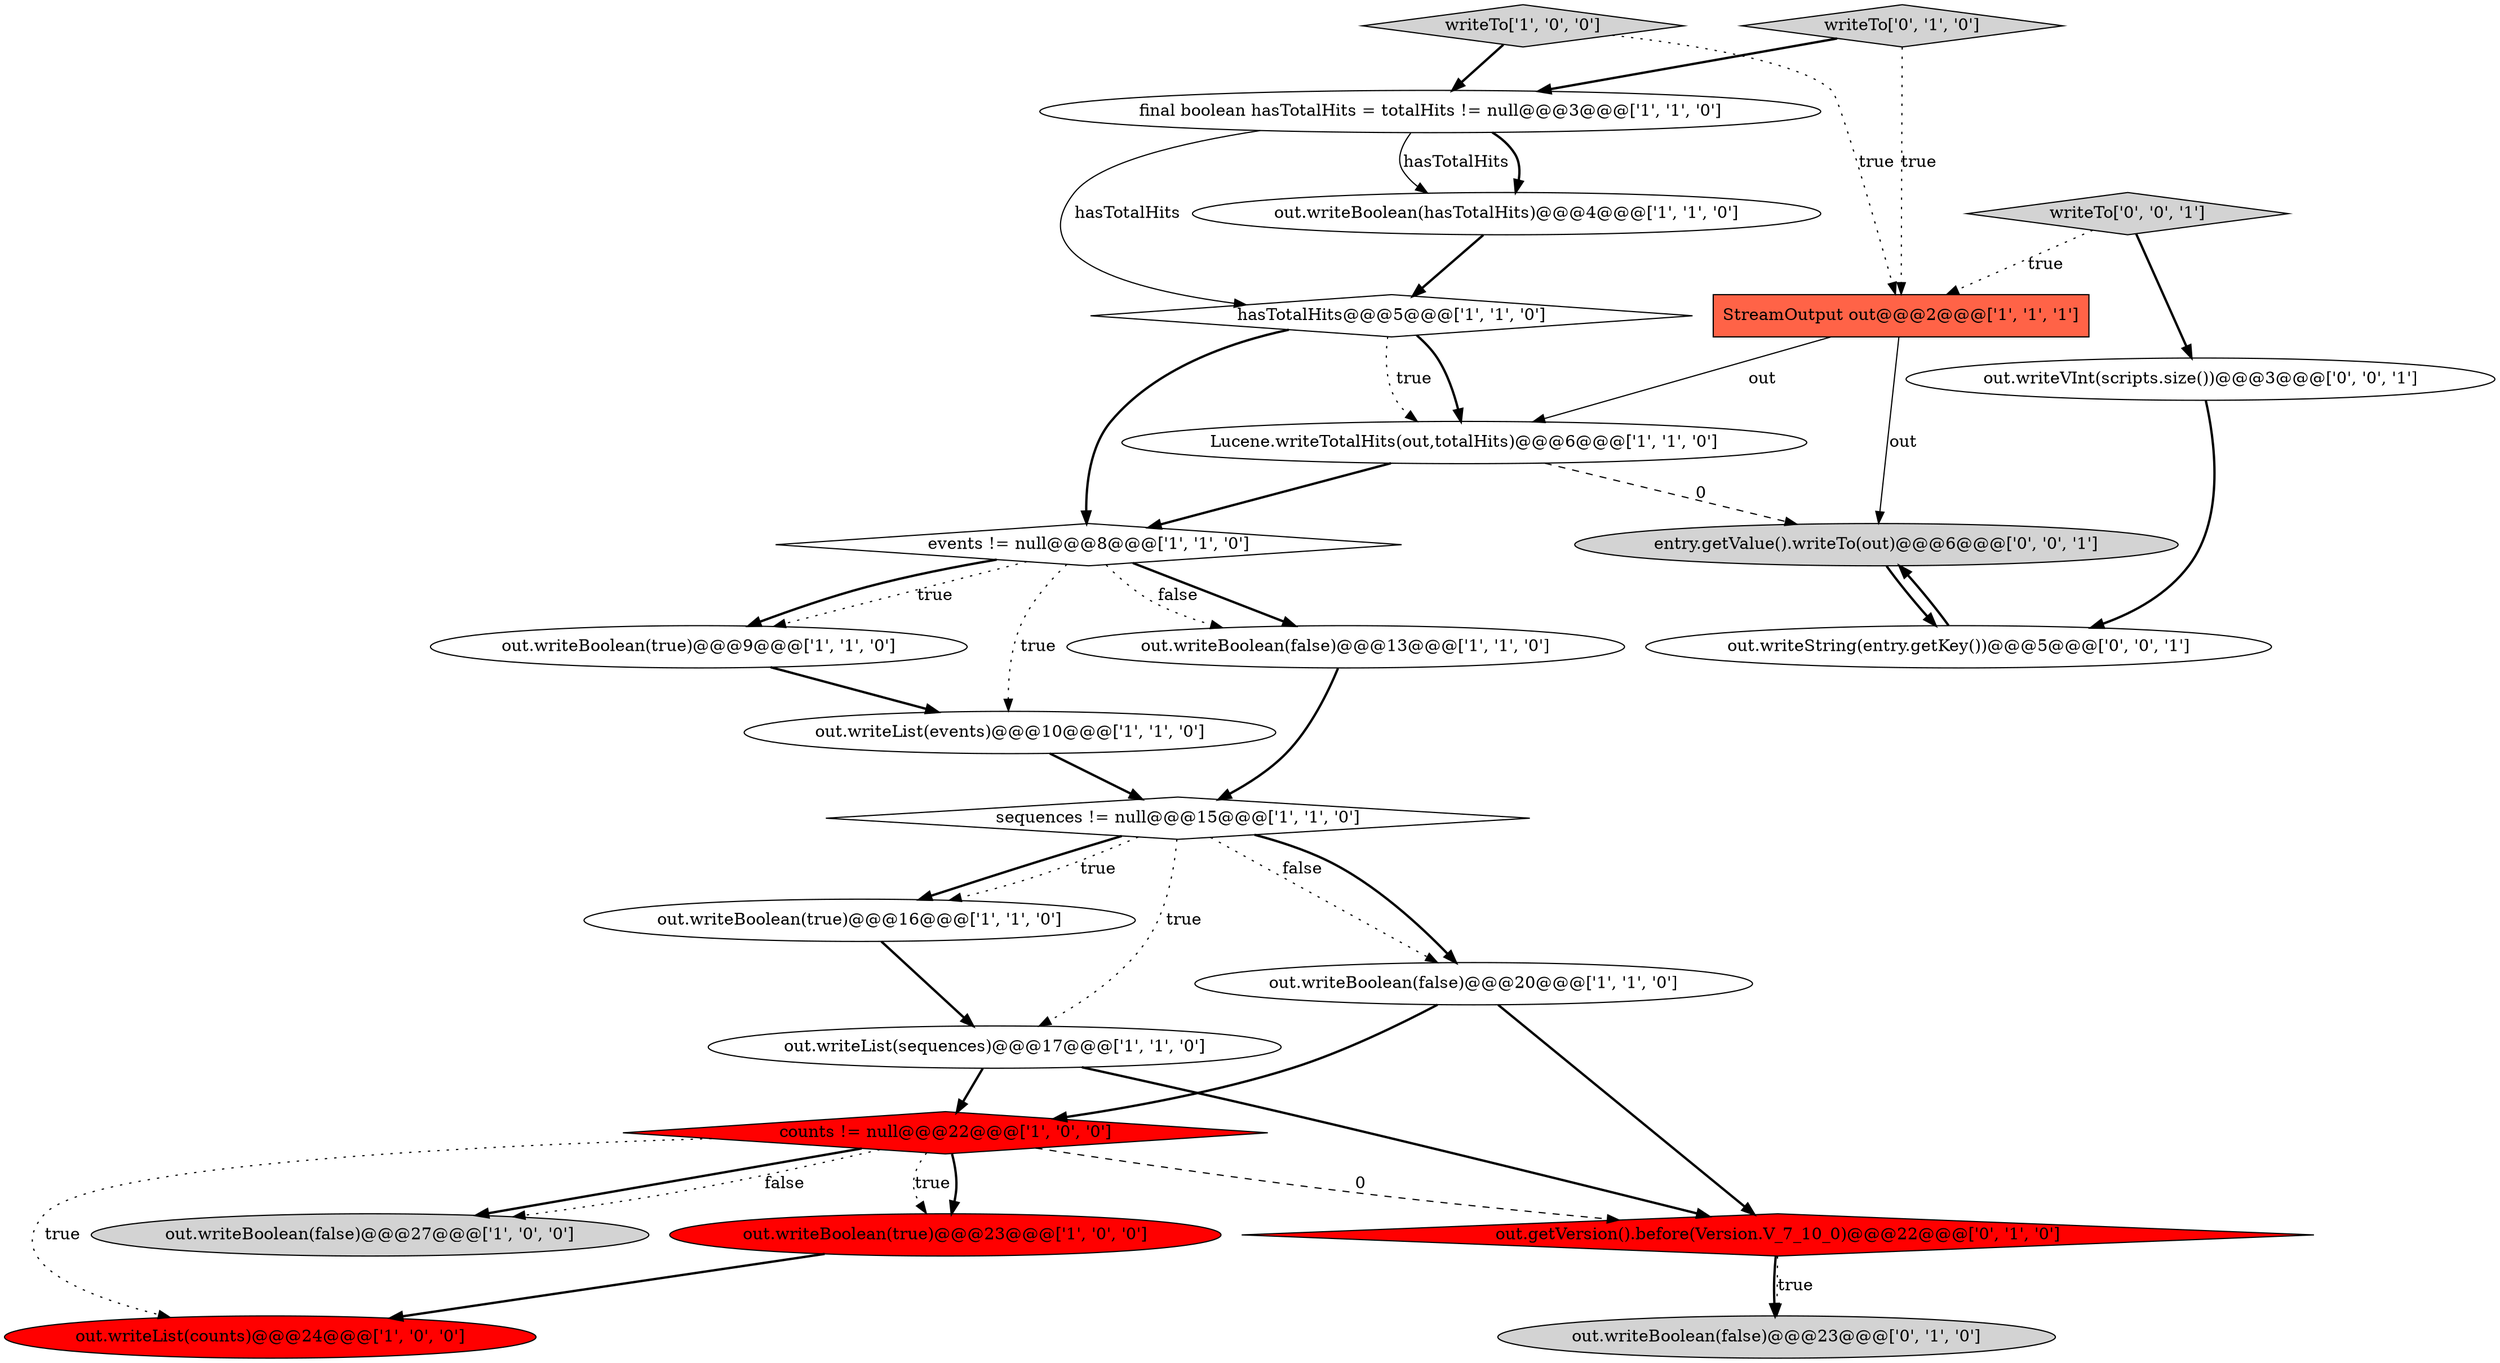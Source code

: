 digraph {
5 [style = filled, label = "out.writeBoolean(true)@@@16@@@['1', '1', '0']", fillcolor = white, shape = ellipse image = "AAA0AAABBB1BBB"];
1 [style = filled, label = "out.writeBoolean(true)@@@23@@@['1', '0', '0']", fillcolor = red, shape = ellipse image = "AAA1AAABBB1BBB"];
23 [style = filled, label = "out.writeVInt(scripts.size())@@@3@@@['0', '0', '1']", fillcolor = white, shape = ellipse image = "AAA0AAABBB3BBB"];
20 [style = filled, label = "out.getVersion().before(Version.V_7_10_0)@@@22@@@['0', '1', '0']", fillcolor = red, shape = diamond image = "AAA1AAABBB2BBB"];
2 [style = filled, label = "out.writeBoolean(true)@@@9@@@['1', '1', '0']", fillcolor = white, shape = ellipse image = "AAA0AAABBB1BBB"];
6 [style = filled, label = "out.writeList(sequences)@@@17@@@['1', '1', '0']", fillcolor = white, shape = ellipse image = "AAA0AAABBB1BBB"];
13 [style = filled, label = "out.writeBoolean(false)@@@13@@@['1', '1', '0']", fillcolor = white, shape = ellipse image = "AAA0AAABBB1BBB"];
21 [style = filled, label = "entry.getValue().writeTo(out)@@@6@@@['0', '0', '1']", fillcolor = lightgray, shape = ellipse image = "AAA0AAABBB3BBB"];
16 [style = filled, label = "out.writeBoolean(hasTotalHits)@@@4@@@['1', '1', '0']", fillcolor = white, shape = ellipse image = "AAA0AAABBB1BBB"];
18 [style = filled, label = "writeTo['0', '1', '0']", fillcolor = lightgray, shape = diamond image = "AAA0AAABBB2BBB"];
11 [style = filled, label = "final boolean hasTotalHits = totalHits != null@@@3@@@['1', '1', '0']", fillcolor = white, shape = ellipse image = "AAA0AAABBB1BBB"];
24 [style = filled, label = "out.writeString(entry.getKey())@@@5@@@['0', '0', '1']", fillcolor = white, shape = ellipse image = "AAA0AAABBB3BBB"];
9 [style = filled, label = "Lucene.writeTotalHits(out,totalHits)@@@6@@@['1', '1', '0']", fillcolor = white, shape = ellipse image = "AAA0AAABBB1BBB"];
19 [style = filled, label = "out.writeBoolean(false)@@@23@@@['0', '1', '0']", fillcolor = lightgray, shape = ellipse image = "AAA0AAABBB2BBB"];
17 [style = filled, label = "out.writeBoolean(false)@@@27@@@['1', '0', '0']", fillcolor = lightgray, shape = ellipse image = "AAA0AAABBB1BBB"];
4 [style = filled, label = "StreamOutput out@@@2@@@['1', '1', '1']", fillcolor = tomato, shape = box image = "AAA0AAABBB1BBB"];
3 [style = filled, label = "sequences != null@@@15@@@['1', '1', '0']", fillcolor = white, shape = diamond image = "AAA0AAABBB1BBB"];
22 [style = filled, label = "writeTo['0', '0', '1']", fillcolor = lightgray, shape = diamond image = "AAA0AAABBB3BBB"];
12 [style = filled, label = "events != null@@@8@@@['1', '1', '0']", fillcolor = white, shape = diamond image = "AAA0AAABBB1BBB"];
0 [style = filled, label = "out.writeList(events)@@@10@@@['1', '1', '0']", fillcolor = white, shape = ellipse image = "AAA0AAABBB1BBB"];
14 [style = filled, label = "hasTotalHits@@@5@@@['1', '1', '0']", fillcolor = white, shape = diamond image = "AAA0AAABBB1BBB"];
10 [style = filled, label = "out.writeList(counts)@@@24@@@['1', '0', '0']", fillcolor = red, shape = ellipse image = "AAA1AAABBB1BBB"];
7 [style = filled, label = "counts != null@@@22@@@['1', '0', '0']", fillcolor = red, shape = diamond image = "AAA1AAABBB1BBB"];
15 [style = filled, label = "out.writeBoolean(false)@@@20@@@['1', '1', '0']", fillcolor = white, shape = ellipse image = "AAA0AAABBB1BBB"];
8 [style = filled, label = "writeTo['1', '0', '0']", fillcolor = lightgray, shape = diamond image = "AAA0AAABBB1BBB"];
0->3 [style = bold, label=""];
11->16 [style = bold, label=""];
7->1 [style = bold, label=""];
7->17 [style = bold, label=""];
7->10 [style = dotted, label="true"];
15->7 [style = bold, label=""];
4->9 [style = solid, label="out"];
18->11 [style = bold, label=""];
12->2 [style = dotted, label="true"];
7->17 [style = dotted, label="false"];
7->20 [style = dashed, label="0"];
3->15 [style = dotted, label="false"];
3->15 [style = bold, label=""];
21->24 [style = bold, label=""];
3->6 [style = dotted, label="true"];
22->23 [style = bold, label=""];
8->4 [style = dotted, label="true"];
6->20 [style = bold, label=""];
12->13 [style = bold, label=""];
12->2 [style = bold, label=""];
3->5 [style = bold, label=""];
2->0 [style = bold, label=""];
23->24 [style = bold, label=""];
4->21 [style = solid, label="out"];
3->5 [style = dotted, label="true"];
5->6 [style = bold, label=""];
13->3 [style = bold, label=""];
24->21 [style = bold, label=""];
9->21 [style = dashed, label="0"];
15->20 [style = bold, label=""];
12->13 [style = dotted, label="false"];
14->12 [style = bold, label=""];
12->0 [style = dotted, label="true"];
16->14 [style = bold, label=""];
11->14 [style = solid, label="hasTotalHits"];
14->9 [style = bold, label=""];
20->19 [style = dotted, label="true"];
9->12 [style = bold, label=""];
14->9 [style = dotted, label="true"];
18->4 [style = dotted, label="true"];
6->7 [style = bold, label=""];
20->19 [style = bold, label=""];
7->1 [style = dotted, label="true"];
1->10 [style = bold, label=""];
8->11 [style = bold, label=""];
22->4 [style = dotted, label="true"];
11->16 [style = solid, label="hasTotalHits"];
}
